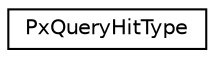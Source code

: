 digraph "Graphical Class Hierarchy"
{
  edge [fontname="Helvetica",fontsize="10",labelfontname="Helvetica",labelfontsize="10"];
  node [fontname="Helvetica",fontsize="10",shape=record];
  rankdir="LR";
  Node0 [label="PxQueryHitType",height=0.2,width=0.4,color="black", fillcolor="white", style="filled",URL="$structPxQueryHitType.html",tooltip="Classification of scene query hits (intersections). "];
}
